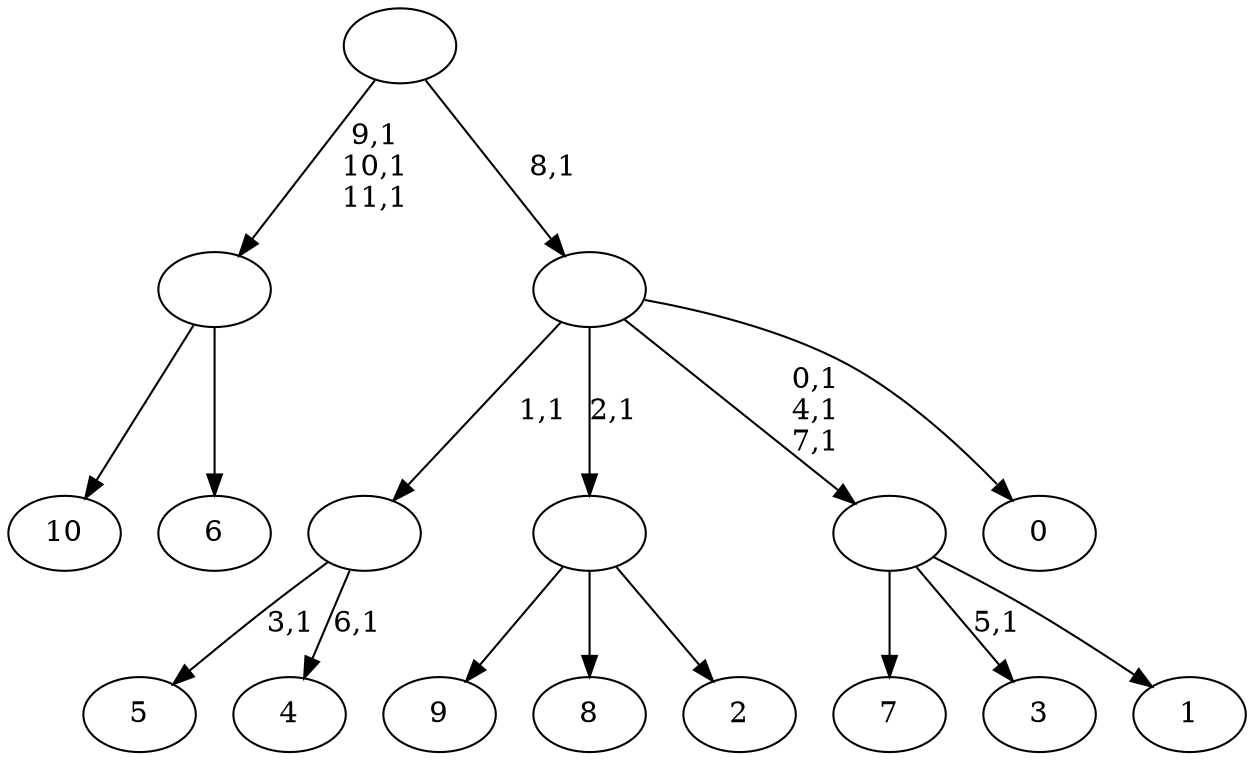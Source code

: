 digraph T {
	23 [label="10"]
	22 [label="9"]
	21 [label="8"]
	20 [label="7"]
	19 [label="6"]
	18 [label=""]
	15 [label="5"]
	13 [label="4"]
	11 [label=""]
	10 [label="3"]
	8 [label="2"]
	7 [label=""]
	6 [label="1"]
	5 [label=""]
	2 [label="0"]
	1 [label=""]
	0 [label=""]
	18 -> 23 [label=""]
	18 -> 19 [label=""]
	11 -> 13 [label="6,1"]
	11 -> 15 [label="3,1"]
	7 -> 22 [label=""]
	7 -> 21 [label=""]
	7 -> 8 [label=""]
	5 -> 10 [label="5,1"]
	5 -> 20 [label=""]
	5 -> 6 [label=""]
	1 -> 5 [label="0,1\n4,1\n7,1"]
	1 -> 11 [label="1,1"]
	1 -> 7 [label="2,1"]
	1 -> 2 [label=""]
	0 -> 18 [label="9,1\n10,1\n11,1"]
	0 -> 1 [label="8,1"]
}
